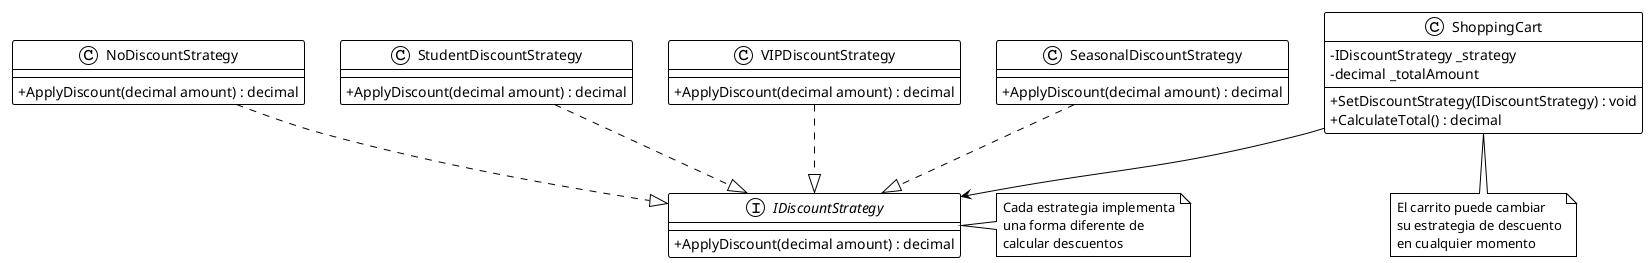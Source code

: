 @startuml Strategy Pattern - Ejemplo Básico

!theme plain
skinparam classAttributeIconSize 0

' Contexto que usa las estrategias
class ShoppingCart {
    -IDiscountStrategy _strategy
    -decimal _totalAmount
    +SetDiscountStrategy(IDiscountStrategy) : void
    +CalculateTotal() : decimal
}

' Interfaz de la estrategia
interface IDiscountStrategy {
    +ApplyDiscount(decimal amount) : decimal
}

' Estrategias concretas
class NoDiscountStrategy {
    +ApplyDiscount(decimal amount) : decimal
}

class StudentDiscountStrategy {
    +ApplyDiscount(decimal amount) : decimal
}

class VIPDiscountStrategy {
    +ApplyDiscount(decimal amount) : decimal
}

class SeasonalDiscountStrategy {
    +ApplyDiscount(decimal amount) : decimal
}

' Relaciones
ShoppingCart --> IDiscountStrategy
NoDiscountStrategy ..|> IDiscountStrategy
StudentDiscountStrategy ..|> IDiscountStrategy
VIPDiscountStrategy ..|> IDiscountStrategy
SeasonalDiscountStrategy ..|> IDiscountStrategy

note right of IDiscountStrategy
  Cada estrategia implementa
  una forma diferente de
  calcular descuentos
end note

note bottom of ShoppingCart
  El carrito puede cambiar
  su estrategia de descuento
  en cualquier momento
end note

@enduml
